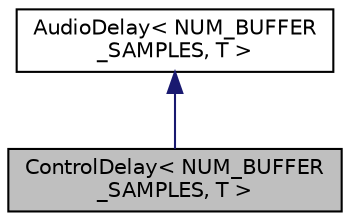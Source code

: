 digraph "ControlDelay&lt; NUM_BUFFER_SAMPLES, T &gt;"
{
  edge [fontname="Helvetica",fontsize="10",labelfontname="Helvetica",labelfontsize="10"];
  node [fontname="Helvetica",fontsize="10",shape=record];
  Node1 [label="ControlDelay\< NUM_BUFFER\l_SAMPLES, T \>",height=0.2,width=0.4,color="black", fillcolor="grey75", style="filled", fontcolor="black"];
  Node2 -> Node1 [dir="back",color="midnightblue",fontsize="10",style="solid",fontname="Helvetica"];
  Node2 [label="AudioDelay\< NUM_BUFFER\l_SAMPLES, T \>",height=0.2,width=0.4,color="black", fillcolor="white", style="filled",URL="$class_audio_delay.html",tooltip="Audio delay line for comb filter, flange, chorus and short echo effects. "];
}

